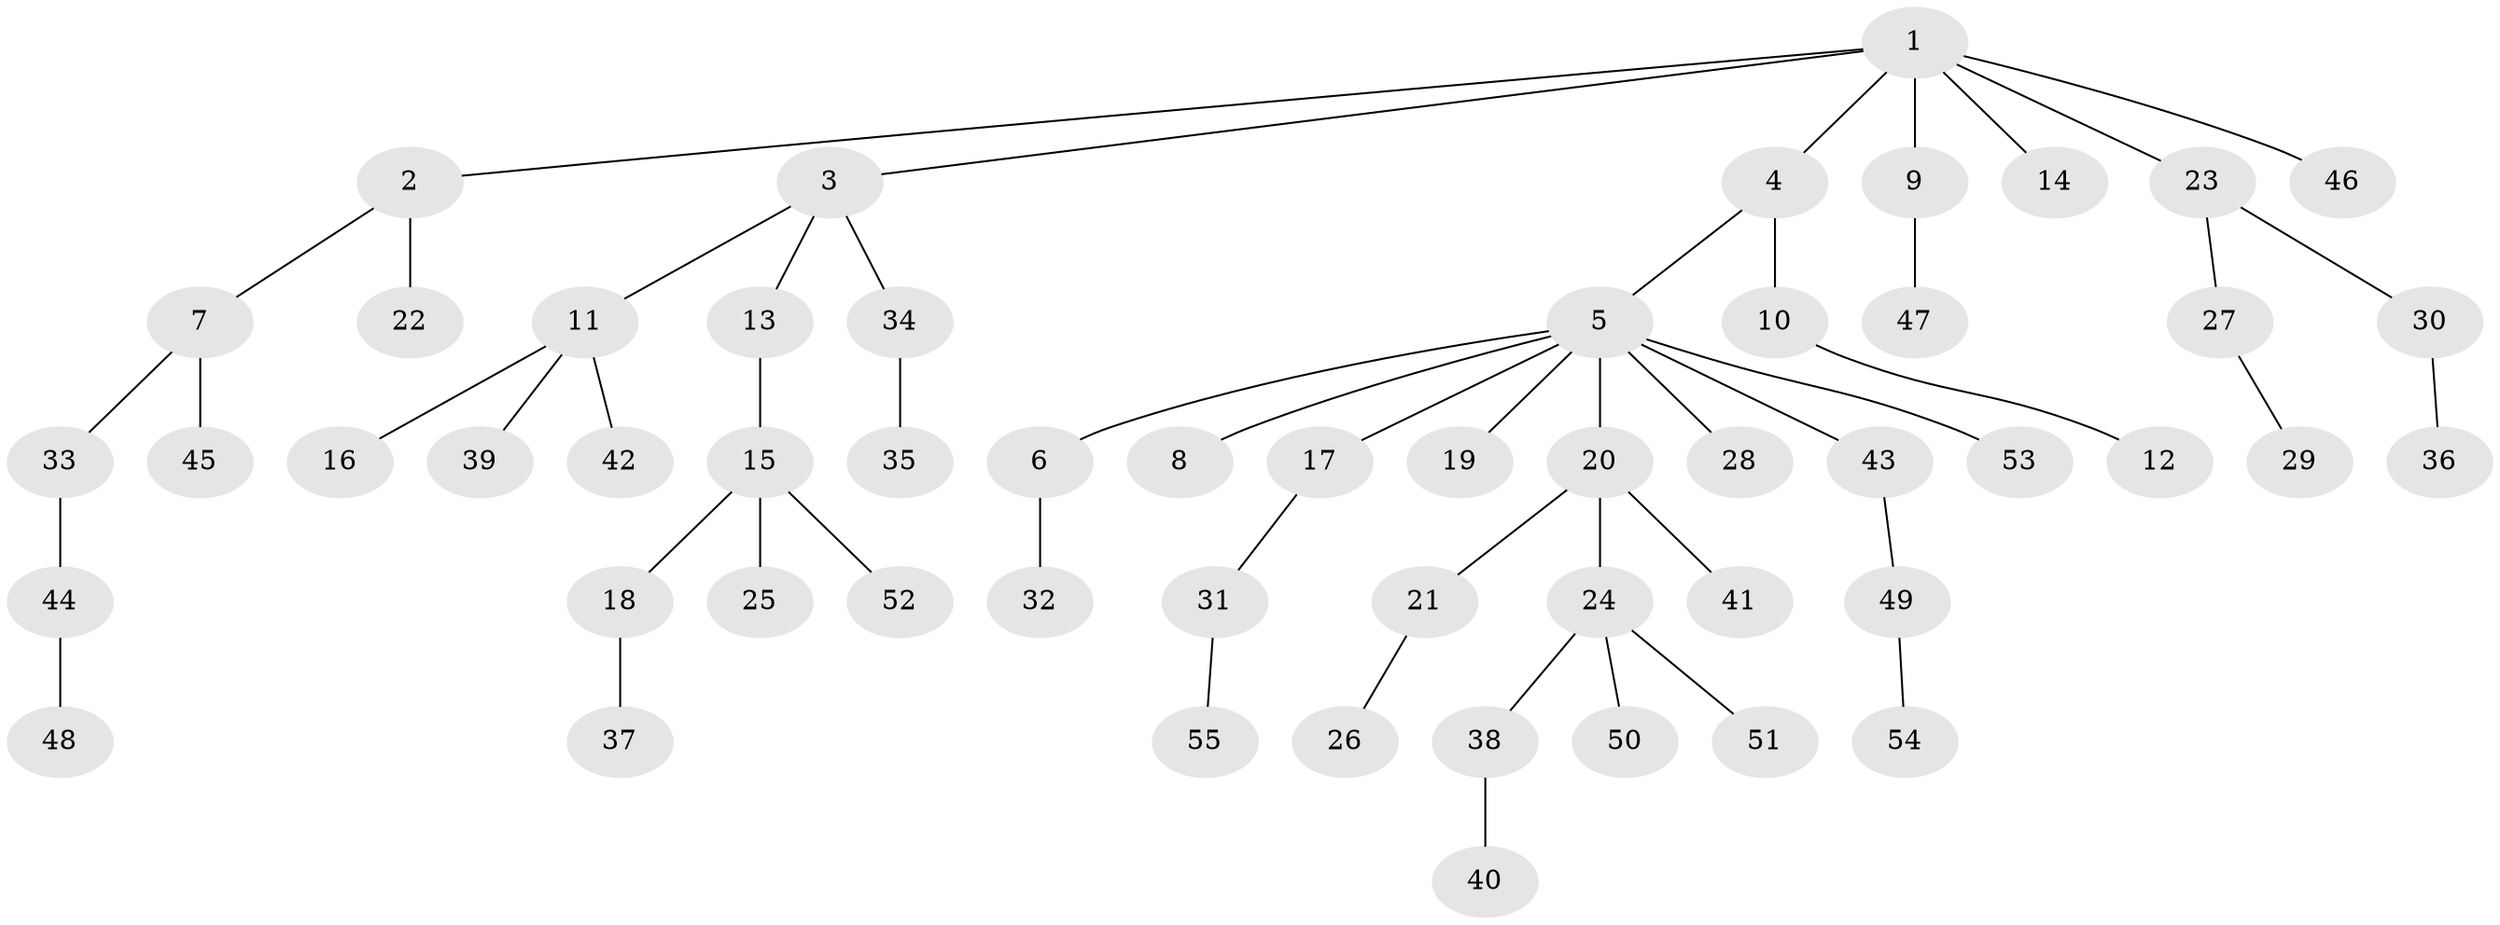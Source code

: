 // Generated by graph-tools (version 1.1) at 2025/02/03/09/25 03:02:27]
// undirected, 55 vertices, 54 edges
graph export_dot {
graph [start="1"]
  node [color=gray90,style=filled];
  1;
  2;
  3;
  4;
  5;
  6;
  7;
  8;
  9;
  10;
  11;
  12;
  13;
  14;
  15;
  16;
  17;
  18;
  19;
  20;
  21;
  22;
  23;
  24;
  25;
  26;
  27;
  28;
  29;
  30;
  31;
  32;
  33;
  34;
  35;
  36;
  37;
  38;
  39;
  40;
  41;
  42;
  43;
  44;
  45;
  46;
  47;
  48;
  49;
  50;
  51;
  52;
  53;
  54;
  55;
  1 -- 2;
  1 -- 3;
  1 -- 4;
  1 -- 9;
  1 -- 14;
  1 -- 23;
  1 -- 46;
  2 -- 7;
  2 -- 22;
  3 -- 11;
  3 -- 13;
  3 -- 34;
  4 -- 5;
  4 -- 10;
  5 -- 6;
  5 -- 8;
  5 -- 17;
  5 -- 19;
  5 -- 20;
  5 -- 28;
  5 -- 43;
  5 -- 53;
  6 -- 32;
  7 -- 33;
  7 -- 45;
  9 -- 47;
  10 -- 12;
  11 -- 16;
  11 -- 39;
  11 -- 42;
  13 -- 15;
  15 -- 18;
  15 -- 25;
  15 -- 52;
  17 -- 31;
  18 -- 37;
  20 -- 21;
  20 -- 24;
  20 -- 41;
  21 -- 26;
  23 -- 27;
  23 -- 30;
  24 -- 38;
  24 -- 50;
  24 -- 51;
  27 -- 29;
  30 -- 36;
  31 -- 55;
  33 -- 44;
  34 -- 35;
  38 -- 40;
  43 -- 49;
  44 -- 48;
  49 -- 54;
}
